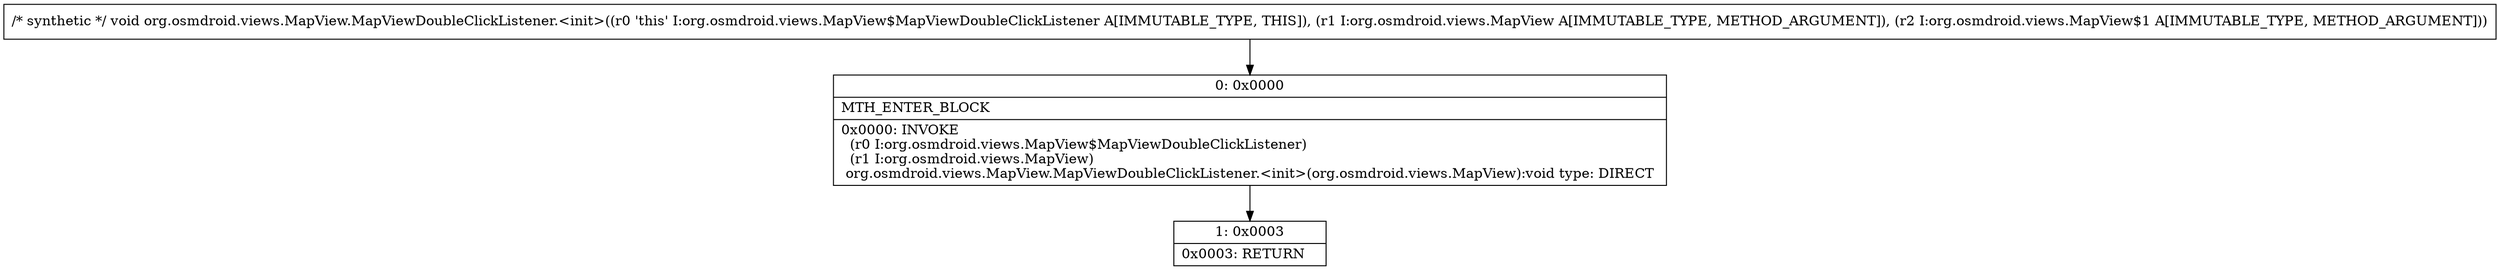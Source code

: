 digraph "CFG fororg.osmdroid.views.MapView.MapViewDoubleClickListener.\<init\>(Lorg\/osmdroid\/views\/MapView;Lorg\/osmdroid\/views\/MapView$1;)V" {
Node_0 [shape=record,label="{0\:\ 0x0000|MTH_ENTER_BLOCK\l|0x0000: INVOKE  \l  (r0 I:org.osmdroid.views.MapView$MapViewDoubleClickListener)\l  (r1 I:org.osmdroid.views.MapView)\l org.osmdroid.views.MapView.MapViewDoubleClickListener.\<init\>(org.osmdroid.views.MapView):void type: DIRECT \l}"];
Node_1 [shape=record,label="{1\:\ 0x0003|0x0003: RETURN   \l}"];
MethodNode[shape=record,label="{\/* synthetic *\/ void org.osmdroid.views.MapView.MapViewDoubleClickListener.\<init\>((r0 'this' I:org.osmdroid.views.MapView$MapViewDoubleClickListener A[IMMUTABLE_TYPE, THIS]), (r1 I:org.osmdroid.views.MapView A[IMMUTABLE_TYPE, METHOD_ARGUMENT]), (r2 I:org.osmdroid.views.MapView$1 A[IMMUTABLE_TYPE, METHOD_ARGUMENT])) }"];
MethodNode -> Node_0;
Node_0 -> Node_1;
}

